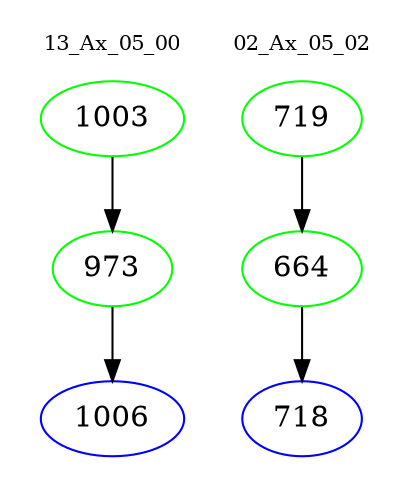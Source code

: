 digraph{
subgraph cluster_0 {
color = white
label = "13_Ax_05_00";
fontsize=10;
T0_1003 [label="1003", color="green"]
T0_1003 -> T0_973 [color="black"]
T0_973 [label="973", color="green"]
T0_973 -> T0_1006 [color="black"]
T0_1006 [label="1006", color="blue"]
}
subgraph cluster_1 {
color = white
label = "02_Ax_05_02";
fontsize=10;
T1_719 [label="719", color="green"]
T1_719 -> T1_664 [color="black"]
T1_664 [label="664", color="green"]
T1_664 -> T1_718 [color="black"]
T1_718 [label="718", color="blue"]
}
}
